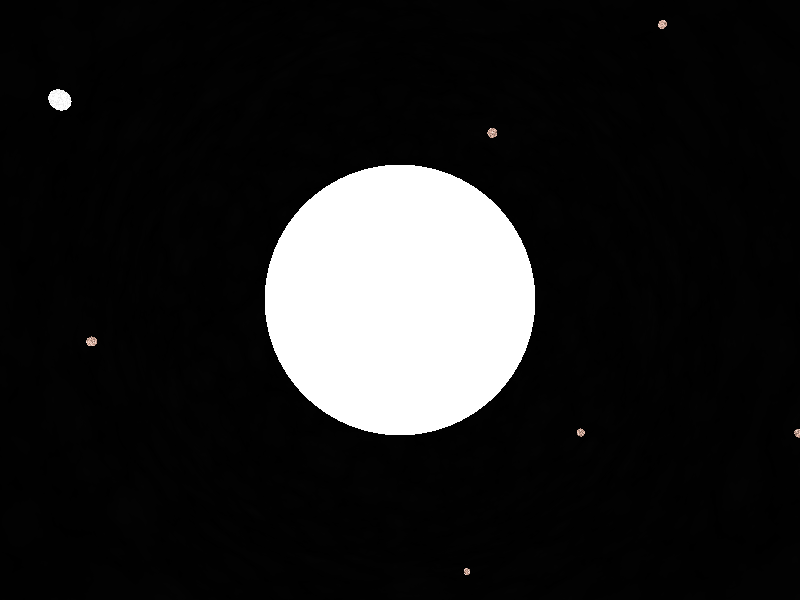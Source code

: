 /////////////////////////////////////////////
//
//     ~~ [ Star ] ~~
//        version 1 out of 1
//
//  by Michael Scharrer
//  https://mscharrer.net
//
/////////////////////////////////////////////

#version 3.7;

global_settings {
	max_trace_level 7
	assumed_gamma 1.0
}

camera{
	right x*image_width/image_height
	location <0,0,0>
	look_at <0,0,-9>
}


//background
blob{
	sphere{ <0,0,-9> 1 2 }
	sphere{ <0,0,-7> 2 2 }
	sphere{ <0,0,-4> 3 2 }
	sphere{ <0,0, 0> 4 2 }
	sphere{ <0,0, 4> 3 2 }
	sphere{ <0,0, 7> 2 2 }
	sphere{ <0,0, 9> 1 2 }
	
	hollow
	
	pigment{
		granite
		color_map {
			[0 rgb 0]
			[1 rgb 0.001]
		}
	}
	finish {
		reflection <0.95,0.90,0.80>
	}
	normal {
		bumps 0.05
		scale 0.03
	}
	scale 5
}

//star light source
light_source {
	<0,0,-3>
	<1,1.2,1.4>
}

//star object
sphere{
	<0,0,0>
	1.2
	
	hollow
	no_shadow
	no_reflection
	
	pigment{ rgbf 1}
	interior{
		media{
			emission 10
			absorption 0.5
			density{
				spherical
				density_map{
					[0.0 rgb 0]
					[0.3 rgb <0.001,0.001,0.002>]
					[0.6 rgb <0.3,0.3,0.6>]
					[0.7 rgb <0.9,0.9,1>]
					[1.0 rgb <2,2,4>]
				}
			}
			density{
				bozo
				turbulence 2
				lambda 2
				density_map{
					[0.00 rgb 0.3]
					[0.33 rgb 1.0]
					[0.66 rgb 1.7]
					[1.00 rgbt 0]
				}
			}
			density{
				bozo
				scale 3
				turbulence 2
				lambda 2
				density_map{
					[0.00 rgb 1.0]
					[0.33 rgb 0.0]
					[0.66 rgb 1.0]
					[1.00 rgbt 10.0]
				}
			}
			density{
				bozo
				scale 1/5
				turbulence 2
				lambda 2
				density_map{
					[0.00 rgb 1.0]
					[0.33 rgb 0.0]
					[0.66 rgb 1.0]
					[1.00 rgbt 10.0]
				}
			}
		}
	}
	
	scale 0.55
	translate -3*z
}

//planets
#declare s = seed(44);
#declare n = 1;
#while (n <= 10)
	#declare rad = 0.2 + rand(s) * 3;
	#declare ang = rand(s) * 2 * pi;
	#declare dia = 0.015 + 0.01 * rand(s);
	
	sphere {
		<rad * cos(ang), rad * sin(ang), -3>
		dia
		no_reflection
		no_shadow
		pigment{
			granite
			scale 0.02
			color_map {
				[0 rgb 0]
				[.5 rgb <.8,.5,.4>]
				[1 rgb 1]
			}
		}
		finish {
			ambient 0
		}
	}
	#declare n = n + 1;
#end

//"earth"
sphere {
	<1.7, 1, -3>
	0.05
	no_reflection
	no_shadow
	pigment{
		rgb <.2,.3,.8>
	}
	finish {
		ambient 0
		specular 0.5
	}
	normal {
		bumps 0.5
		scale 0.001
	}
}

// planet clouds
sphere{
	<1.7, 1, -3>
	0.0505
	no_reflection
	no_shadow
	pigment {
		granite
		color_map{
			[0.00 rgbt <1,1,1,1>]
			[0.35 rgbt 1]
			[0.40 rgbt <1,1,1,0.8>]
			[0.50 rgb 0.8]
			[1.00 rgb 1.2]
		}
		scale 0.05
		turbulence 0.3
		lambda 2
		omega 0.2
		translate 0.1
	}
	finish{
		ambient 0
	}
}
